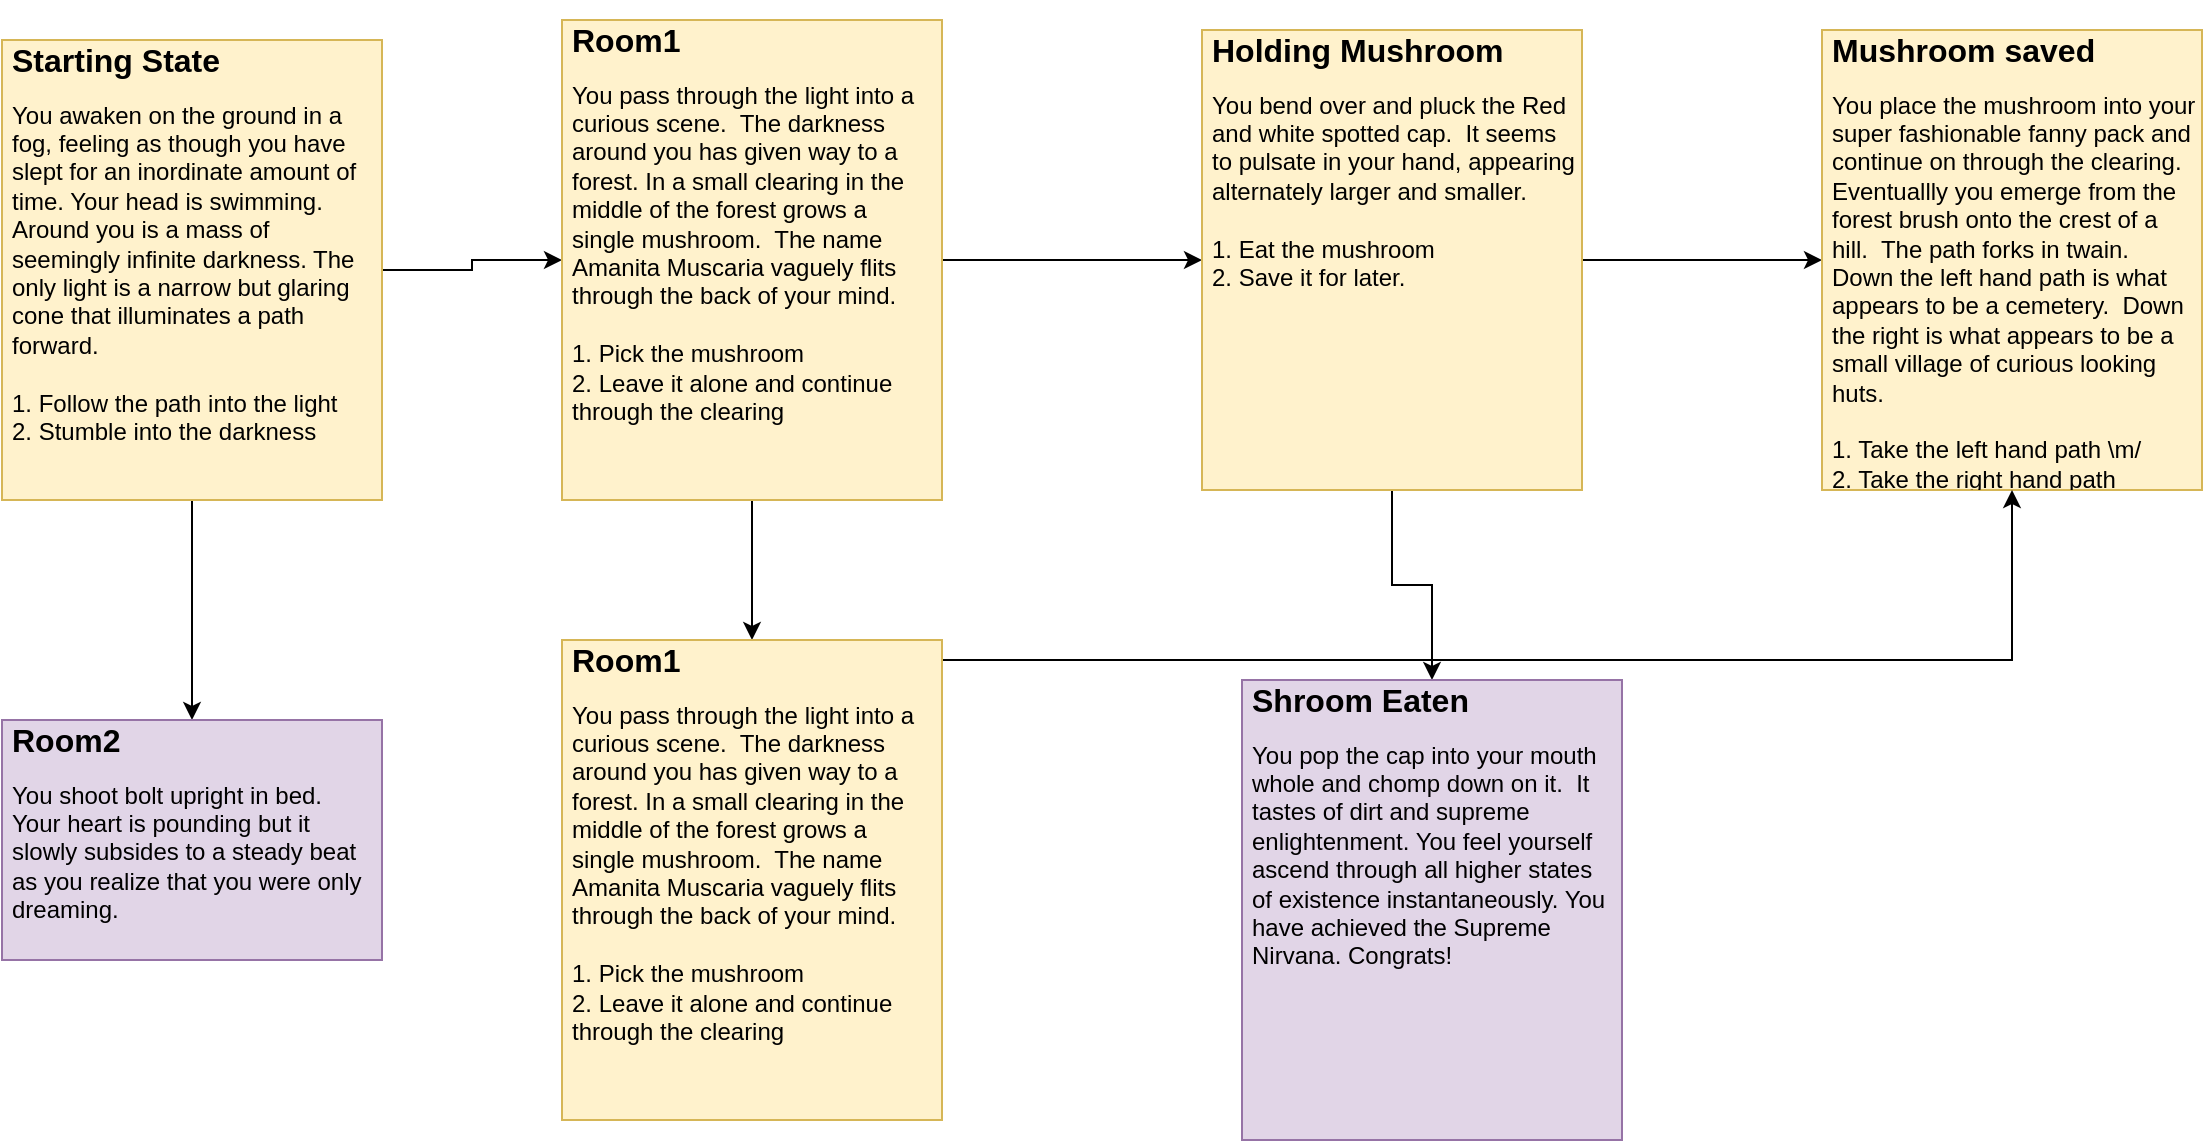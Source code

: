 <mxfile version="13.1.3" type="github">
  <diagram id="iFrnpqUqrUvM_LkgC43C" name="Page-1">
    <mxGraphModel dx="1084" dy="562" grid="1" gridSize="10" guides="1" tooltips="1" connect="1" arrows="1" fold="1" page="1" pageScale="1" pageWidth="850" pageHeight="1100" math="0" shadow="0">
      <root>
        <mxCell id="0" />
        <mxCell id="1" parent="0" />
        <mxCell id="o1p2eKvqM2puoVH-viOR-6" style="edgeStyle=orthogonalEdgeStyle;rounded=0;orthogonalLoop=1;jettySize=auto;html=1;" parent="1" source="o1p2eKvqM2puoVH-viOR-1" target="o1p2eKvqM2puoVH-viOR-5" edge="1">
          <mxGeometry relative="1" as="geometry" />
        </mxCell>
        <mxCell id="o1p2eKvqM2puoVH-viOR-8" style="edgeStyle=orthogonalEdgeStyle;rounded=0;orthogonalLoop=1;jettySize=auto;html=1;" parent="1" source="o1p2eKvqM2puoVH-viOR-1" target="o1p2eKvqM2puoVH-viOR-7" edge="1">
          <mxGeometry relative="1" as="geometry" />
        </mxCell>
        <mxCell id="o1p2eKvqM2puoVH-viOR-1" value="&lt;h1 style=&quot;font-size: 16px&quot;&gt;Starting State&lt;/h1&gt;&lt;div&gt;You awaken on the ground in a fog, feeling as though you have slept for an inordinate amount of time. Your head is swimming. Around you is a mass of seemingly infinite darkness. The only light is a narrow but glaring cone that illuminates a path forward.&amp;nbsp;&lt;/div&gt;&lt;div&gt;&lt;br&gt;&lt;/div&gt;&lt;div&gt;1. Follow the path into the light&lt;/div&gt;&lt;div&gt;2. Stumble into the darkness&lt;/div&gt;" style="text;html=1;strokeColor=#d6b656;fillColor=#fff2cc;spacing=5;spacingTop=-20;whiteSpace=wrap;overflow=hidden;rounded=0;comic=0;glass=0;labelBorderColor=none;perimeterSpacing=0;direction=west;" parent="1" vertex="1">
          <mxGeometry x="30" y="30" width="190" height="230" as="geometry" />
        </mxCell>
        <mxCell id="TKakE3wwV7UtLU64yn6m-2" style="edgeStyle=orthogonalEdgeStyle;rounded=0;orthogonalLoop=1;jettySize=auto;html=1;entryX=1;entryY=0.5;entryDx=0;entryDy=0;" edge="1" parent="1" source="o1p2eKvqM2puoVH-viOR-5" target="TKakE3wwV7UtLU64yn6m-1">
          <mxGeometry relative="1" as="geometry" />
        </mxCell>
        <mxCell id="TKakE3wwV7UtLU64yn6m-8" style="edgeStyle=orthogonalEdgeStyle;rounded=0;orthogonalLoop=1;jettySize=auto;html=1;entryX=0.5;entryY=0;entryDx=0;entryDy=0;" edge="1" parent="1" source="o1p2eKvqM2puoVH-viOR-5" target="TKakE3wwV7UtLU64yn6m-7">
          <mxGeometry relative="1" as="geometry" />
        </mxCell>
        <mxCell id="o1p2eKvqM2puoVH-viOR-5" value="&lt;h1 style=&quot;font-size: 16px&quot;&gt;Room1&lt;/h1&gt;&lt;div&gt;You pass through the light into a curious scene.&amp;nbsp; The darkness around you has given way to a forest. In a small clearing in the middle of the forest grows a single mushroom.&amp;nbsp; The name Amanita Muscaria vaguely flits through the back of your mind.&lt;/div&gt;&lt;div&gt;&lt;br&gt;&lt;/div&gt;&lt;div&gt;1. Pick the mushroom&lt;/div&gt;&lt;div&gt;2. Leave it alone and continue through the clearing&lt;/div&gt;" style="text;html=1;strokeColor=#d6b656;fillColor=#fff2cc;spacing=5;spacingTop=-20;whiteSpace=wrap;overflow=hidden;rounded=0;comic=0;glass=0;labelBorderColor=none;perimeterSpacing=0;" parent="1" vertex="1">
          <mxGeometry x="310" y="20" width="190" height="240" as="geometry" />
        </mxCell>
        <mxCell id="o1p2eKvqM2puoVH-viOR-7" value="&lt;h1 style=&quot;font-size: 16px&quot;&gt;Room2&lt;/h1&gt;&lt;div&gt;You shoot bolt upright in bed.&amp;nbsp; Your heart is pounding but it slowly subsides to a steady beat as you realize that you were only dreaming.&lt;/div&gt;" style="text;html=1;strokeColor=#9673a6;fillColor=#e1d5e7;spacing=5;spacingTop=-20;whiteSpace=wrap;overflow=hidden;rounded=0;comic=0;glass=0;labelBorderColor=none;perimeterSpacing=0;" parent="1" vertex="1">
          <mxGeometry x="30" y="370" width="190" height="120" as="geometry" />
        </mxCell>
        <mxCell id="TKakE3wwV7UtLU64yn6m-4" style="edgeStyle=orthogonalEdgeStyle;rounded=0;orthogonalLoop=1;jettySize=auto;html=1;" edge="1" parent="1" source="TKakE3wwV7UtLU64yn6m-1" target="TKakE3wwV7UtLU64yn6m-3">
          <mxGeometry relative="1" as="geometry" />
        </mxCell>
        <mxCell id="TKakE3wwV7UtLU64yn6m-6" style="edgeStyle=orthogonalEdgeStyle;rounded=0;orthogonalLoop=1;jettySize=auto;html=1;" edge="1" parent="1" source="TKakE3wwV7UtLU64yn6m-1" target="TKakE3wwV7UtLU64yn6m-5">
          <mxGeometry relative="1" as="geometry" />
        </mxCell>
        <mxCell id="TKakE3wwV7UtLU64yn6m-1" value="&lt;h1 style=&quot;font-size: 16px&quot;&gt;Holding Mushroom&lt;/h1&gt;&lt;div&gt;You bend over and pluck the Red and white spotted cap.&amp;nbsp; It seems to pulsate in your hand, appearing alternately larger and smaller.&lt;/div&gt;&lt;div&gt;&lt;br&gt;&lt;/div&gt;&lt;div&gt;1. Eat the mushroom&lt;/div&gt;&lt;div&gt;2. Save it for later.&lt;/div&gt;" style="text;html=1;strokeColor=#d6b656;fillColor=#fff2cc;spacing=5;spacingTop=-20;whiteSpace=wrap;overflow=hidden;rounded=0;comic=0;glass=0;labelBorderColor=none;perimeterSpacing=0;direction=west;" vertex="1" parent="1">
          <mxGeometry x="630" y="25" width="190" height="230" as="geometry" />
        </mxCell>
        <mxCell id="TKakE3wwV7UtLU64yn6m-3" value="&lt;h1 style=&quot;font-size: 16px&quot;&gt;Mushroom saved&lt;/h1&gt;&lt;div&gt;You place the mushroom into your super fashionable fanny pack and continue on through the clearing.&amp;nbsp; Eventuallly you emerge from the forest brush onto the crest of a hill.&amp;nbsp; The path forks in twain. Down the left hand path is what appears to be a cemetery.&amp;nbsp; Down the right is what appears to be a small village of curious looking huts.&lt;/div&gt;&lt;div&gt;&lt;br&gt;&lt;/div&gt;&lt;div&gt;1. Take the left hand path \m/&lt;/div&gt;&lt;div&gt;2. Take the right hand path&lt;/div&gt;" style="text;html=1;strokeColor=#d6b656;fillColor=#fff2cc;spacing=5;spacingTop=-20;whiteSpace=wrap;overflow=hidden;rounded=0;comic=0;glass=0;labelBorderColor=none;perimeterSpacing=0;direction=west;" vertex="1" parent="1">
          <mxGeometry x="940" y="25" width="190" height="230" as="geometry" />
        </mxCell>
        <mxCell id="TKakE3wwV7UtLU64yn6m-5" value="&lt;h1 style=&quot;font-size: 16px&quot;&gt;Shroom Eaten&lt;/h1&gt;&lt;div&gt;You pop the cap into your mouth whole and chomp down on it.&amp;nbsp; It tastes of dirt and supreme enlightenment. You feel yourself ascend through all higher states of existence instantaneously. You have achieved the Supreme Nirvana. Congrats!&lt;/div&gt;" style="text;html=1;strokeColor=#9673a6;fillColor=#e1d5e7;spacing=5;spacingTop=-20;whiteSpace=wrap;overflow=hidden;rounded=0;comic=0;glass=0;labelBorderColor=none;perimeterSpacing=0;direction=west;" vertex="1" parent="1">
          <mxGeometry x="650" y="350" width="190" height="230" as="geometry" />
        </mxCell>
        <mxCell id="TKakE3wwV7UtLU64yn6m-9" style="edgeStyle=orthogonalEdgeStyle;rounded=0;orthogonalLoop=1;jettySize=auto;html=1;" edge="1" parent="1" source="TKakE3wwV7UtLU64yn6m-7" target="TKakE3wwV7UtLU64yn6m-3">
          <mxGeometry relative="1" as="geometry">
            <Array as="points">
              <mxPoint x="1035" y="340" />
            </Array>
          </mxGeometry>
        </mxCell>
        <mxCell id="TKakE3wwV7UtLU64yn6m-7" value="&lt;h1 style=&quot;font-size: 16px&quot;&gt;Room1&lt;/h1&gt;&lt;div&gt;You pass through the light into a curious scene.&amp;nbsp; The darkness around you has given way to a forest. In a small clearing in the middle of the forest grows a single mushroom.&amp;nbsp; The name Amanita Muscaria vaguely flits through the back of your mind.&lt;/div&gt;&lt;div&gt;&lt;br&gt;&lt;/div&gt;&lt;div&gt;1. Pick the mushroom&lt;/div&gt;&lt;div&gt;2. Leave it alone and continue through the clearing&lt;/div&gt;" style="text;html=1;strokeColor=#d6b656;fillColor=#fff2cc;spacing=5;spacingTop=-20;whiteSpace=wrap;overflow=hidden;rounded=0;comic=0;glass=0;labelBorderColor=none;perimeterSpacing=0;" vertex="1" parent="1">
          <mxGeometry x="310" y="330" width="190" height="240" as="geometry" />
        </mxCell>
      </root>
    </mxGraphModel>
  </diagram>
</mxfile>

